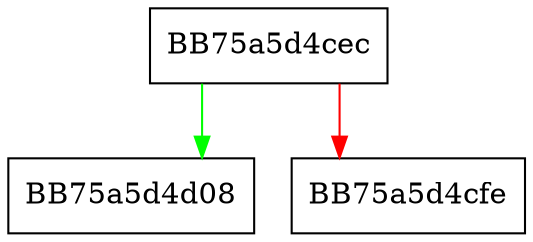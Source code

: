 digraph Addition {
  node [shape="box"];
  graph [splines=ortho];
  BB75a5d4cec -> BB75a5d4d08 [color="green"];
  BB75a5d4cec -> BB75a5d4cfe [color="red"];
}